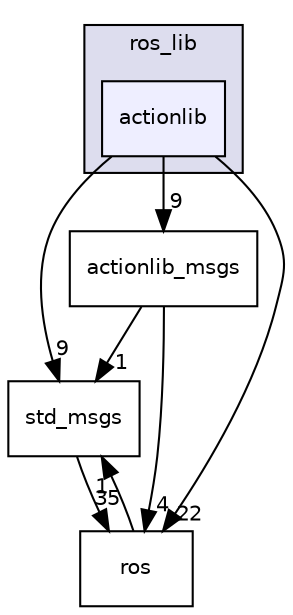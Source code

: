 digraph "actionlib" {
  compound=true
  node [ fontsize="10", fontname="Helvetica"];
  edge [ labelfontsize="10", labelfontname="Helvetica"];
  subgraph clusterdir_90717b3c677f611b706863d5c86b90c7 {
    graph [ bgcolor="#ddddee", pencolor="black", label="ros_lib" fontname="Helvetica", fontsize="10", URL="dir_90717b3c677f611b706863d5c86b90c7.html"]
  dir_b8543995db70b9e7ca2c3c3ff0db7511 [shape=box, label="actionlib", style="filled", fillcolor="#eeeeff", pencolor="black", URL="dir_b8543995db70b9e7ca2c3c3ff0db7511.html"];
  }
  dir_f2816c854eb78437876b58f76ed52aaa [shape=box label="std_msgs" URL="dir_f2816c854eb78437876b58f76ed52aaa.html"];
  dir_493bd94b65b6e76f2f80698607c08c55 [shape=box label="actionlib_msgs" URL="dir_493bd94b65b6e76f2f80698607c08c55.html"];
  dir_74fd674bff593b67d15dde07bcd4f8f8 [shape=box label="ros" URL="dir_74fd674bff593b67d15dde07bcd4f8f8.html"];
  dir_f2816c854eb78437876b58f76ed52aaa->dir_74fd674bff593b67d15dde07bcd4f8f8 [headlabel="35", labeldistance=1.5 headhref="dir_000012_000025.html"];
  dir_493bd94b65b6e76f2f80698607c08c55->dir_f2816c854eb78437876b58f76ed52aaa [headlabel="1", labeldistance=1.5 headhref="dir_000034_000012.html"];
  dir_493bd94b65b6e76f2f80698607c08c55->dir_74fd674bff593b67d15dde07bcd4f8f8 [headlabel="4", labeldistance=1.5 headhref="dir_000034_000025.html"];
  dir_b8543995db70b9e7ca2c3c3ff0db7511->dir_f2816c854eb78437876b58f76ed52aaa [headlabel="9", labeldistance=1.5 headhref="dir_000051_000012.html"];
  dir_b8543995db70b9e7ca2c3c3ff0db7511->dir_493bd94b65b6e76f2f80698607c08c55 [headlabel="9", labeldistance=1.5 headhref="dir_000051_000034.html"];
  dir_b8543995db70b9e7ca2c3c3ff0db7511->dir_74fd674bff593b67d15dde07bcd4f8f8 [headlabel="22", labeldistance=1.5 headhref="dir_000051_000025.html"];
  dir_74fd674bff593b67d15dde07bcd4f8f8->dir_f2816c854eb78437876b58f76ed52aaa [headlabel="1", labeldistance=1.5 headhref="dir_000025_000012.html"];
}
